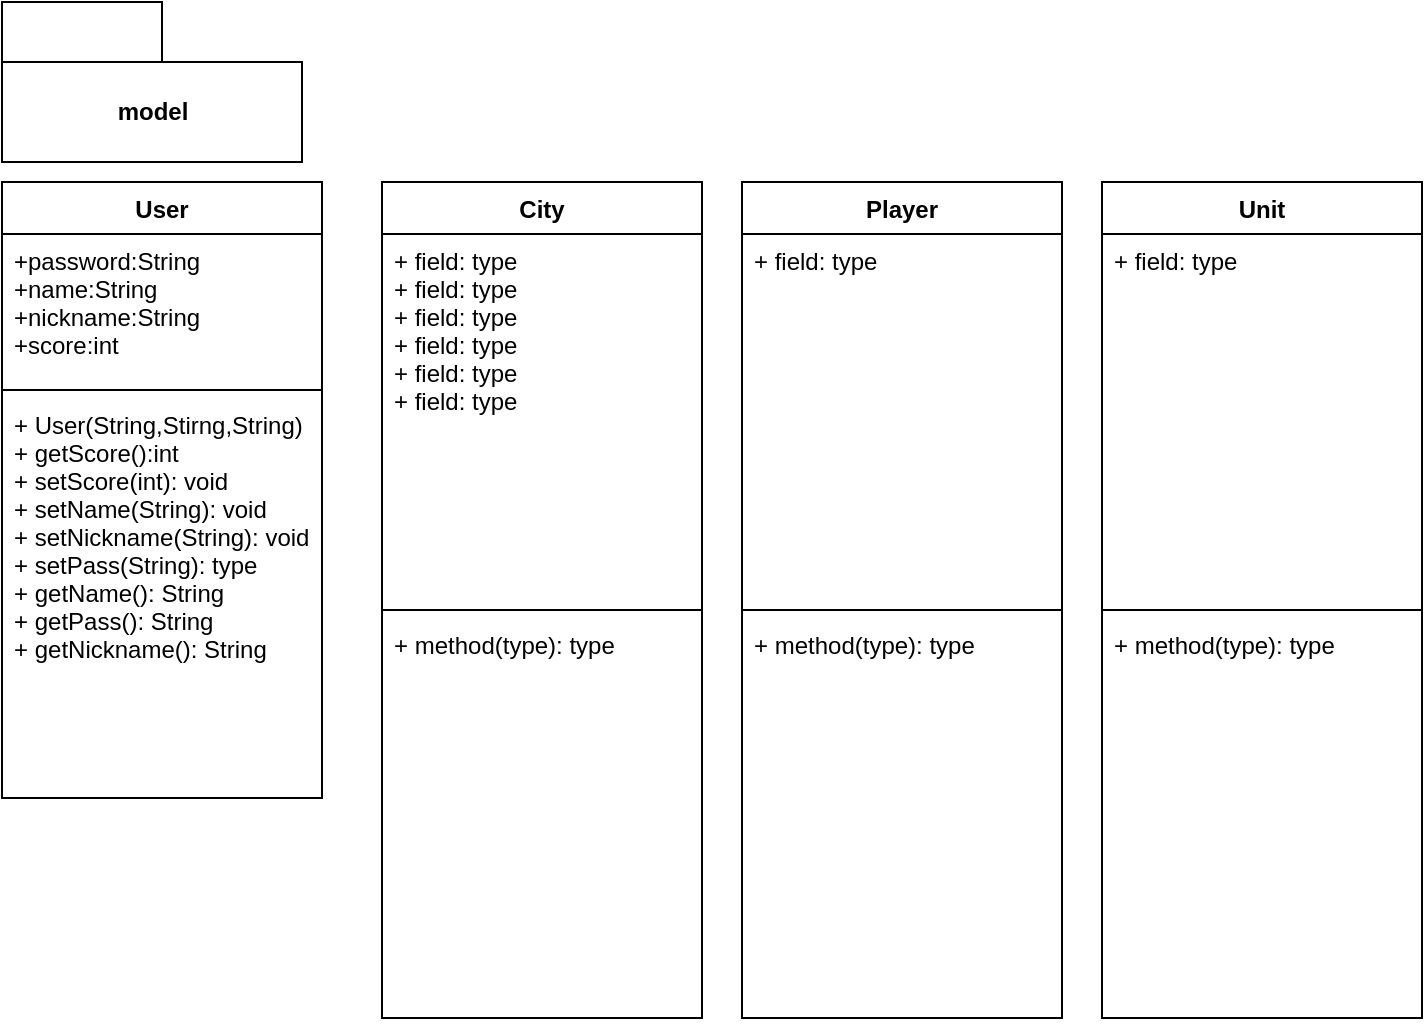<mxfile version="17.4.5" type="device"><diagram id="zdb0QX4KMZdneQAUMMQb" name="Page-1"><mxGraphModel dx="1108" dy="450" grid="1" gridSize="10" guides="1" tooltips="1" connect="1" arrows="1" fold="1" page="1" pageScale="1" pageWidth="1200" pageHeight="1600" math="0" shadow="0"><root><mxCell id="0"/><mxCell id="1" parent="0"/><mxCell id="hPzhxoT8WHGZ2RnfhUyr-1" value="model" style="shape=folder;fontStyle=1;tabWidth=80;tabHeight=30;tabPosition=left;html=1;boundedLbl=1;" vertex="1" parent="1"><mxGeometry x="70" y="40" width="150" height="80" as="geometry"/></mxCell><mxCell id="hPzhxoT8WHGZ2RnfhUyr-10" value="City" style="swimlane;fontStyle=1;align=center;verticalAlign=top;childLayout=stackLayout;horizontal=1;startSize=26;horizontalStack=0;resizeParent=1;resizeParentMax=0;resizeLast=0;collapsible=1;marginBottom=0;" vertex="1" parent="1"><mxGeometry x="260" y="130" width="160" height="418" as="geometry"><mxRectangle x="480" y="190" width="100" height="26" as="alternateBounds"/></mxGeometry></mxCell><mxCell id="hPzhxoT8WHGZ2RnfhUyr-11" value="+ field: type&#10;+ field: type&#10;+ field: type&#10;+ field: type&#10;+ field: type&#10;+ field: type&#10;" style="text;strokeColor=none;fillColor=none;align=left;verticalAlign=top;spacingLeft=4;spacingRight=4;overflow=hidden;rotatable=0;points=[[0,0.5],[1,0.5]];portConstraint=eastwest;" vertex="1" parent="hPzhxoT8WHGZ2RnfhUyr-10"><mxGeometry y="26" width="160" height="184" as="geometry"/></mxCell><mxCell id="hPzhxoT8WHGZ2RnfhUyr-12" value="" style="line;strokeWidth=1;fillColor=none;align=left;verticalAlign=middle;spacingTop=-1;spacingLeft=3;spacingRight=3;rotatable=0;labelPosition=right;points=[];portConstraint=eastwest;" vertex="1" parent="hPzhxoT8WHGZ2RnfhUyr-10"><mxGeometry y="210" width="160" height="8" as="geometry"/></mxCell><mxCell id="hPzhxoT8WHGZ2RnfhUyr-13" value="+ method(type): type" style="text;strokeColor=none;fillColor=none;align=left;verticalAlign=top;spacingLeft=4;spacingRight=4;overflow=hidden;rotatable=0;points=[[0,0.5],[1,0.5]];portConstraint=eastwest;" vertex="1" parent="hPzhxoT8WHGZ2RnfhUyr-10"><mxGeometry y="218" width="160" height="200" as="geometry"/></mxCell><mxCell id="hPzhxoT8WHGZ2RnfhUyr-22" value="User" style="swimlane;fontStyle=1;align=center;verticalAlign=top;childLayout=stackLayout;horizontal=1;startSize=26;horizontalStack=0;resizeParent=1;resizeParentMax=0;resizeLast=0;collapsible=1;marginBottom=0;" vertex="1" parent="1"><mxGeometry x="70" y="130" width="160" height="308" as="geometry"><mxRectangle x="480" y="190" width="100" height="26" as="alternateBounds"/></mxGeometry></mxCell><mxCell id="hPzhxoT8WHGZ2RnfhUyr-23" value="+password:String&#10;+name:String&#10;+nickname:String&#10;+score:int" style="text;strokeColor=none;fillColor=none;align=left;verticalAlign=top;spacingLeft=4;spacingRight=4;overflow=hidden;rotatable=0;points=[[0,0.5],[1,0.5]];portConstraint=eastwest;" vertex="1" parent="hPzhxoT8WHGZ2RnfhUyr-22"><mxGeometry y="26" width="160" height="74" as="geometry"/></mxCell><mxCell id="hPzhxoT8WHGZ2RnfhUyr-24" value="" style="line;strokeWidth=1;fillColor=none;align=left;verticalAlign=middle;spacingTop=-1;spacingLeft=3;spacingRight=3;rotatable=0;labelPosition=right;points=[];portConstraint=eastwest;" vertex="1" parent="hPzhxoT8WHGZ2RnfhUyr-22"><mxGeometry y="100" width="160" height="8" as="geometry"/></mxCell><mxCell id="hPzhxoT8WHGZ2RnfhUyr-25" value="+ User(String,Stirng,String)&#10;+ getScore():int &#10;+ setScore(int): void&#10;+ setName(String): void&#10;+ setNickname(String): void&#10;+ setPass(String): type&#10;+ getName(): String&#10;+ getPass(): String&#10;+ getNickname(): String" style="text;strokeColor=none;fillColor=none;align=left;verticalAlign=top;spacingLeft=4;spacingRight=4;overflow=hidden;rotatable=0;points=[[0,0.5],[1,0.5]];portConstraint=eastwest;" vertex="1" parent="hPzhxoT8WHGZ2RnfhUyr-22"><mxGeometry y="108" width="160" height="200" as="geometry"/></mxCell><mxCell id="hPzhxoT8WHGZ2RnfhUyr-26" value="Player" style="swimlane;fontStyle=1;align=center;verticalAlign=top;childLayout=stackLayout;horizontal=1;startSize=26;horizontalStack=0;resizeParent=1;resizeParentMax=0;resizeLast=0;collapsible=1;marginBottom=0;" vertex="1" parent="1"><mxGeometry x="440" y="130" width="160" height="418" as="geometry"><mxRectangle x="480" y="190" width="100" height="26" as="alternateBounds"/></mxGeometry></mxCell><mxCell id="hPzhxoT8WHGZ2RnfhUyr-27" value="+ field: type" style="text;strokeColor=none;fillColor=none;align=left;verticalAlign=top;spacingLeft=4;spacingRight=4;overflow=hidden;rotatable=0;points=[[0,0.5],[1,0.5]];portConstraint=eastwest;" vertex="1" parent="hPzhxoT8WHGZ2RnfhUyr-26"><mxGeometry y="26" width="160" height="184" as="geometry"/></mxCell><mxCell id="hPzhxoT8WHGZ2RnfhUyr-28" value="" style="line;strokeWidth=1;fillColor=none;align=left;verticalAlign=middle;spacingTop=-1;spacingLeft=3;spacingRight=3;rotatable=0;labelPosition=right;points=[];portConstraint=eastwest;" vertex="1" parent="hPzhxoT8WHGZ2RnfhUyr-26"><mxGeometry y="210" width="160" height="8" as="geometry"/></mxCell><mxCell id="hPzhxoT8WHGZ2RnfhUyr-29" value="+ method(type): type" style="text;strokeColor=none;fillColor=none;align=left;verticalAlign=top;spacingLeft=4;spacingRight=4;overflow=hidden;rotatable=0;points=[[0,0.5],[1,0.5]];portConstraint=eastwest;" vertex="1" parent="hPzhxoT8WHGZ2RnfhUyr-26"><mxGeometry y="218" width="160" height="200" as="geometry"/></mxCell><mxCell id="hPzhxoT8WHGZ2RnfhUyr-30" value="Unit" style="swimlane;fontStyle=1;align=center;verticalAlign=top;childLayout=stackLayout;horizontal=1;startSize=26;horizontalStack=0;resizeParent=1;resizeParentMax=0;resizeLast=0;collapsible=1;marginBottom=0;" vertex="1" parent="1"><mxGeometry x="620" y="130" width="160" height="418" as="geometry"><mxRectangle x="480" y="190" width="100" height="26" as="alternateBounds"/></mxGeometry></mxCell><mxCell id="hPzhxoT8WHGZ2RnfhUyr-31" value="+ field: type" style="text;strokeColor=none;fillColor=none;align=left;verticalAlign=top;spacingLeft=4;spacingRight=4;overflow=hidden;rotatable=0;points=[[0,0.5],[1,0.5]];portConstraint=eastwest;" vertex="1" parent="hPzhxoT8WHGZ2RnfhUyr-30"><mxGeometry y="26" width="160" height="184" as="geometry"/></mxCell><mxCell id="hPzhxoT8WHGZ2RnfhUyr-32" value="" style="line;strokeWidth=1;fillColor=none;align=left;verticalAlign=middle;spacingTop=-1;spacingLeft=3;spacingRight=3;rotatable=0;labelPosition=right;points=[];portConstraint=eastwest;" vertex="1" parent="hPzhxoT8WHGZ2RnfhUyr-30"><mxGeometry y="210" width="160" height="8" as="geometry"/></mxCell><mxCell id="hPzhxoT8WHGZ2RnfhUyr-33" value="+ method(type): type" style="text;strokeColor=none;fillColor=none;align=left;verticalAlign=top;spacingLeft=4;spacingRight=4;overflow=hidden;rotatable=0;points=[[0,0.5],[1,0.5]];portConstraint=eastwest;" vertex="1" parent="hPzhxoT8WHGZ2RnfhUyr-30"><mxGeometry y="218" width="160" height="200" as="geometry"/></mxCell></root></mxGraphModel></diagram></mxfile>